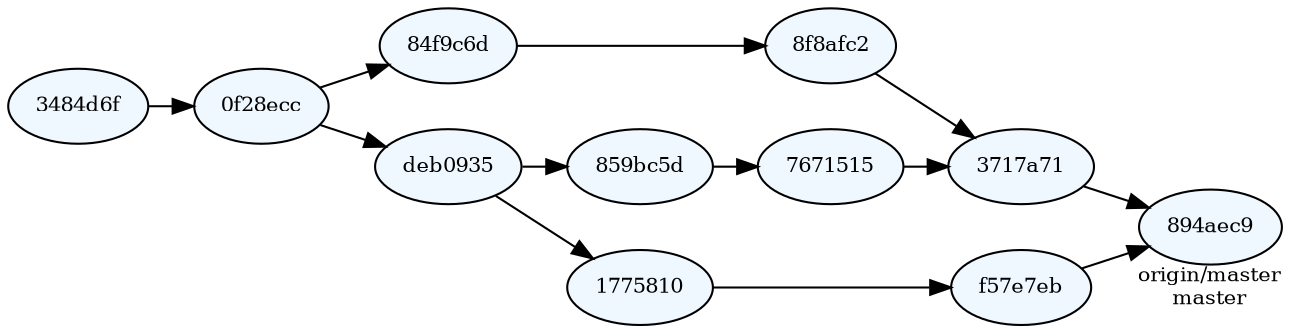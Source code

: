 digraph branch 
{
  rankdir=LR
  ranksep=0.3
  nodesep=0.3
  node [fontsize=10, style=filled]
  c2 [label = "3484d6f", fillcolor=aliceblue]
  c3 [label = "0f28ecc", fillcolor=aliceblue]
  c4 [label = "84f9c6d", fillcolor=aliceblue]
  c5 [label = "8f8afc2", fillcolor=aliceblue]
  c6 [label = "deb0935", fillcolor=aliceblue]
  c7 [label = "859bc5d", fillcolor=aliceblue]
  c8 [label = "7671515", fillcolor=aliceblue]
  c9 [label = "3717a71", fillcolor=aliceblue]
  c10 [label = "1775810", fillcolor=aliceblue]
  c11 [label = "f57e7eb", fillcolor=aliceblue]
  c12 [label = "894aec9", xlabel="origin/master\nmaster", fillcolor=aliceblue]


  c2 -> c3 -> c4 -> c5 -> c9 -> c12
  c3 -> c6 -> c7  -> c8 -> c9
  c6 -> c10 -> c11 -> c12
}
